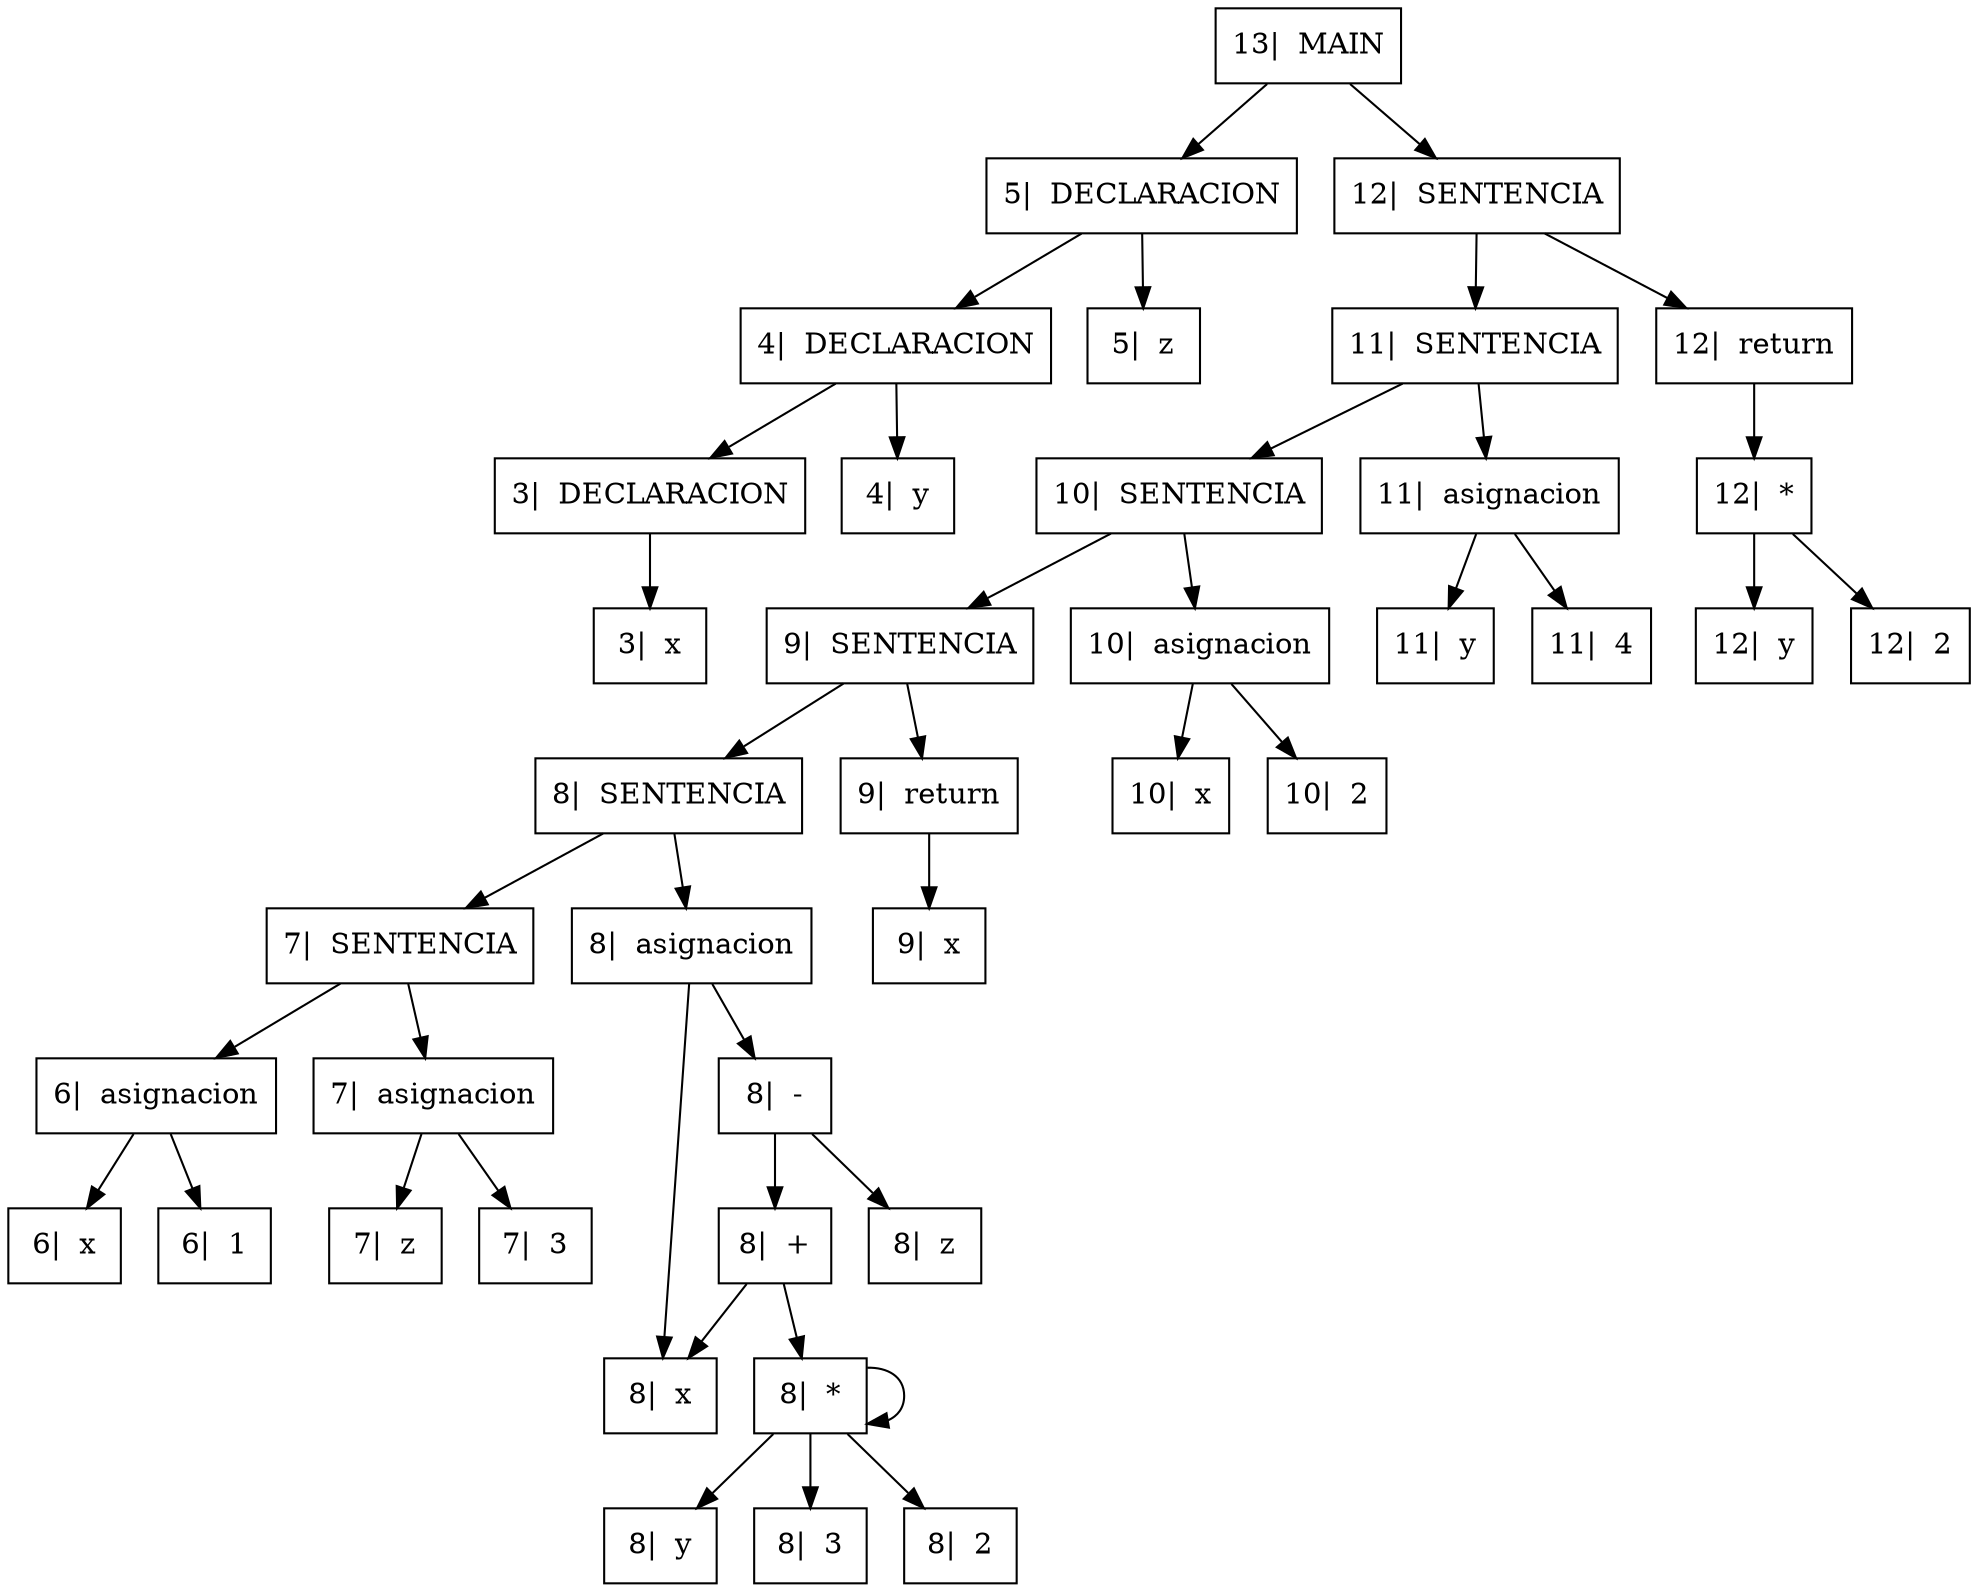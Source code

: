 digraph{

rankdir=TB;

node[shape=box];
"13|  MAIN" -> "5|  DECLARACION", "12|  SENTENCIA";
"5|  DECLARACION" -> "4|  DECLARACION", "5|  z";
"4|  DECLARACION" -> "3|  DECLARACION", "4|  y";
"3|  DECLARACION" -> "3|  x" ;
"12|  SENTENCIA" -> "11|  SENTENCIA", "12|  return";
"11|  SENTENCIA" -> "10|  SENTENCIA", "11|  asignacion";
"10|  SENTENCIA" -> "9|  SENTENCIA", "10|  asignacion";
"9|  SENTENCIA" -> "8|  SENTENCIA", "9|  return";
"8|  SENTENCIA" -> "7|  SENTENCIA", "8|  asignacion";
"7|  SENTENCIA" -> "6|  asignacion", "7|  asignacion";
"6|  asignacion" -> "6|  x", "6|  1";
"7|  asignacion" -> "7|  z", "7|  3";
"8|  asignacion" -> "8|  x", "8|  -";
"8|  -" -> "8|  +", "8|  z";
"8|  +" -> "8|  x", "8|  *";
"8|  *" -> "8|  *", "8|  y";
"8|  *" -> "8|  3", "8|  2";
"9|  return" -> "9|  x" ;
"10|  asignacion" -> "10|  x", "10|  2";
"11|  asignacion" -> "11|  y", "11|  4";
"12|  return" -> "12|  *" ;
"12|  *" -> "12|  y", "12|  2";
}
